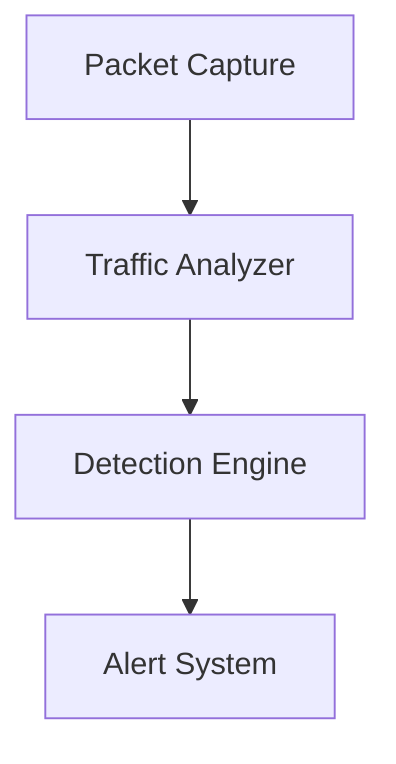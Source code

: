 graph TD
    A[Packet Capture] --> B[Traffic Analyzer]
    B --> C[Detection Engine]
    C --> D[Alert System]